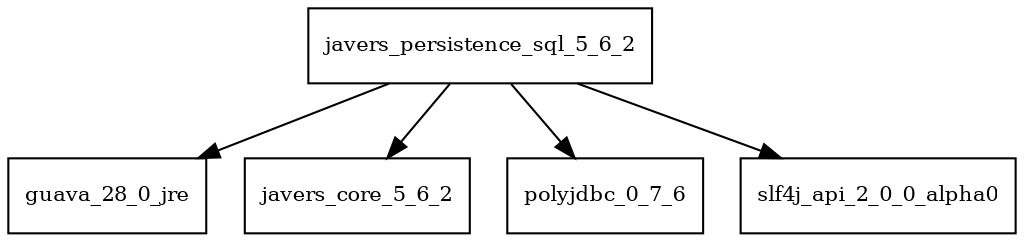 digraph javers_persistence_sql_5_6_2_dependencies {
  node [shape = box, fontsize=10.0];
  javers_persistence_sql_5_6_2 -> guava_28_0_jre;
  javers_persistence_sql_5_6_2 -> javers_core_5_6_2;
  javers_persistence_sql_5_6_2 -> polyjdbc_0_7_6;
  javers_persistence_sql_5_6_2 -> slf4j_api_2_0_0_alpha0;
}
